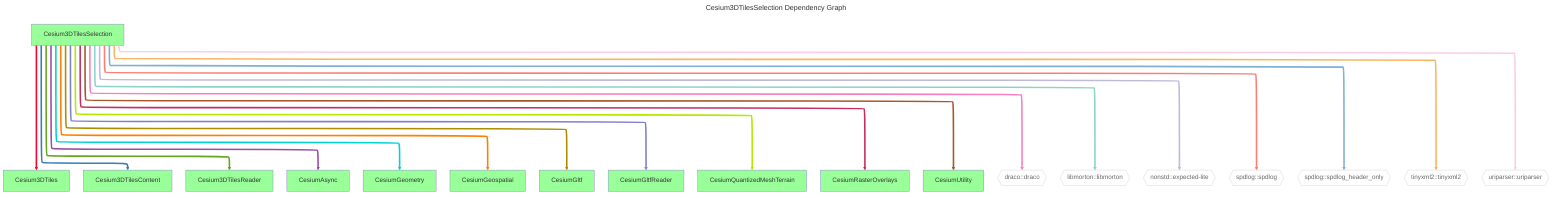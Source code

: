 ---
config:
  layout: elk
title: Cesium3DTilesSelection Dependency Graph
---
graph TD
  classDef dependencyNode fill:#fff,stroke:#ccc,color:#666
  classDef libraryNode fill:#9f9
  Cesium3DTilesSelection[Cesium3DTilesSelection] --> Cesium3DTiles[Cesium3DTiles]
  Cesium3DTilesSelection[Cesium3DTilesSelection] --> Cesium3DTilesContent[Cesium3DTilesContent]
  Cesium3DTilesSelection[Cesium3DTilesSelection] --> Cesium3DTilesReader[Cesium3DTilesReader]
  Cesium3DTilesSelection[Cesium3DTilesSelection] --> CesiumAsync[CesiumAsync]
  Cesium3DTilesSelection[Cesium3DTilesSelection] --> CesiumGeometry[CesiumGeometry]
  Cesium3DTilesSelection[Cesium3DTilesSelection] --> CesiumGeospatial[CesiumGeospatial]
  Cesium3DTilesSelection[Cesium3DTilesSelection] --> CesiumGltf[CesiumGltf]
  Cesium3DTilesSelection[Cesium3DTilesSelection] --> CesiumGltfReader[CesiumGltfReader]
  Cesium3DTilesSelection[Cesium3DTilesSelection] --> CesiumQuantizedMeshTerrain[CesiumQuantizedMeshTerrain]
  Cesium3DTilesSelection[Cesium3DTilesSelection] --> CesiumRasterOverlays[CesiumRasterOverlays]
  Cesium3DTilesSelection[Cesium3DTilesSelection] --> CesiumUtility[CesiumUtility]
  Cesium3DTilesSelection[Cesium3DTilesSelection] --> draco_draco{{draco::draco}}
  Cesium3DTilesSelection[Cesium3DTilesSelection] --> libmorton_libmorton{{libmorton::libmorton}}
  Cesium3DTilesSelection[Cesium3DTilesSelection] --> nonstd_expected-lite{{nonstd::expected-lite}}
  Cesium3DTilesSelection[Cesium3DTilesSelection] --> spdlog_spdlog{{spdlog::spdlog}}
  Cesium3DTilesSelection[Cesium3DTilesSelection] --> spdlog_spdlog_header_only{{spdlog::spdlog_header_only}}
  Cesium3DTilesSelection[Cesium3DTilesSelection] --> tinyxml2_tinyxml2{{tinyxml2::tinyxml2}}
  Cesium3DTilesSelection[Cesium3DTilesSelection] --> uriparser_uriparser{{uriparser::uriparser}}
  class draco_draco,libmorton_libmorton,nonstd_expected-lite,spdlog_spdlog,spdlog_spdlog_header_only,tinyxml2_tinyxml2,uriparser_uriparser dependencyNode
  class Cesium3DTiles,Cesium3DTilesContent,Cesium3DTilesReader,CesiumAsync,CesiumGeometry,CesiumGeospatial,CesiumGltf,CesiumGltfReader,CesiumQuantizedMeshTerrain,CesiumRasterOverlays,CesiumUtility,Cesium3DTilesSelection libraryNode
  linkStyle 0 stroke:#ff0029,stroke-width:4px
  linkStyle 1 stroke:#377eb8,stroke-width:4px
  linkStyle 2 stroke:#66a61e,stroke-width:4px
  linkStyle 3 stroke:#984ea3,stroke-width:4px
  linkStyle 4 stroke:#00d2d5,stroke-width:4px
  linkStyle 5 stroke:#ff7f00,stroke-width:4px
  linkStyle 6 stroke:#af8d00,stroke-width:4px
  linkStyle 7 stroke:#7f80cd,stroke-width:4px
  linkStyle 8 stroke:#b3e900,stroke-width:4px
  linkStyle 9 stroke:#c42e60,stroke-width:4px
  linkStyle 10 stroke:#a65628,stroke-width:4px
  linkStyle 11 stroke:#f781bf,stroke-width:4px
  linkStyle 12 stroke:#8dd3c7,stroke-width:4px
  linkStyle 13 stroke:#bebada,stroke-width:4px
  linkStyle 14 stroke:#fb8072,stroke-width:4px
  linkStyle 15 stroke:#80b1d3,stroke-width:4px
  linkStyle 16 stroke:#fdb462,stroke-width:4px
  linkStyle 17 stroke:#fccde5,stroke-width:4px